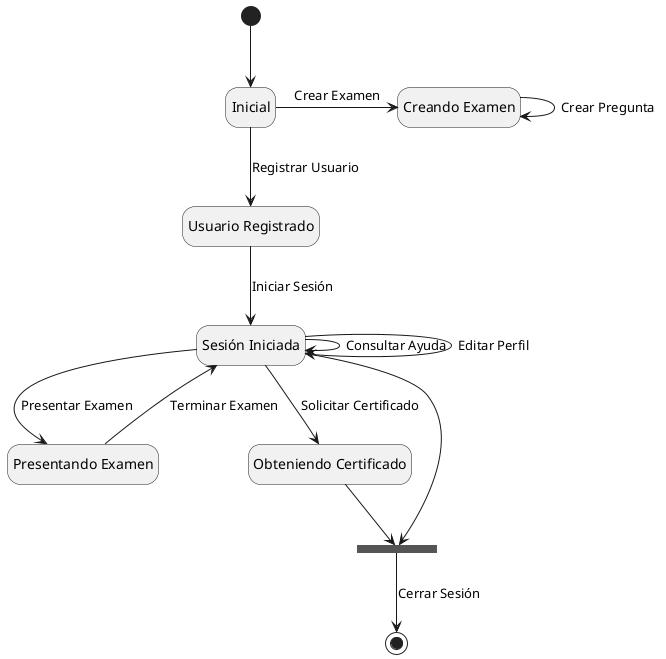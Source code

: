 @startuml
hide empty description

state "Inicial" as state1
state "Creando Examen" as state2
state "Usuario Registrado" as state3
state "Sesión Iniciada" as state4
state "Presentando Examen" as state7
state "Obteniendo Certificado" as state8
state state9 <<join>>

[*] --> state1

state1 -r-> state2 : Crear Examen
state2 -r-> state2 : Crear Pregunta
state1 --> state3 : Registrar Usuario

state3 --> state4 : Iniciar Sesión

state4 --> state4 : Consultar Ayuda
state4 --> state4 : Editar Perfil

state4 --> state7 : Presentar Examen
state7 --> state4 : Terminar Examen

state4 --> state8 : Solicitar Certificado

state4 --> state9
state8 --> state9

state9 --> [*] : Cerrar Sesión

@enduml
